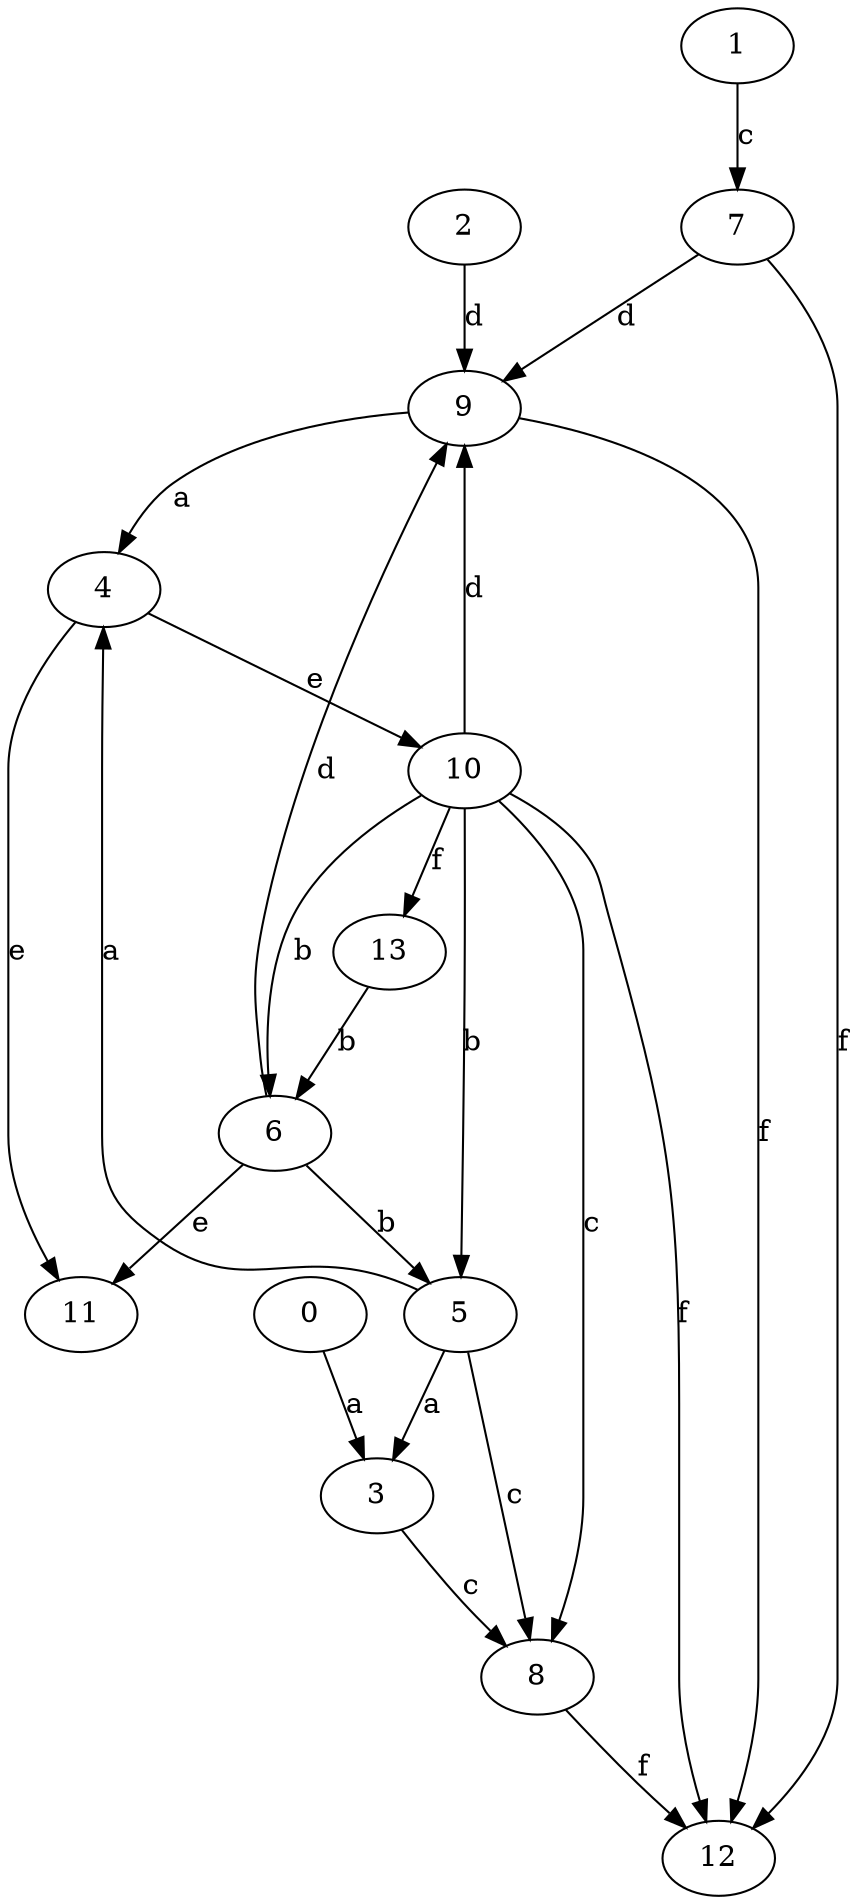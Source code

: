 strict digraph  {
3;
4;
5;
0;
6;
7;
8;
9;
1;
10;
11;
2;
12;
13;
3 -> 8  [label=c];
4 -> 10  [label=e];
4 -> 11  [label=e];
5 -> 3  [label=a];
5 -> 4  [label=a];
5 -> 8  [label=c];
0 -> 3  [label=a];
6 -> 5  [label=b];
6 -> 9  [label=d];
6 -> 11  [label=e];
7 -> 9  [label=d];
7 -> 12  [label=f];
8 -> 12  [label=f];
9 -> 4  [label=a];
9 -> 12  [label=f];
1 -> 7  [label=c];
10 -> 5  [label=b];
10 -> 6  [label=b];
10 -> 8  [label=c];
10 -> 9  [label=d];
10 -> 12  [label=f];
10 -> 13  [label=f];
2 -> 9  [label=d];
13 -> 6  [label=b];
}
